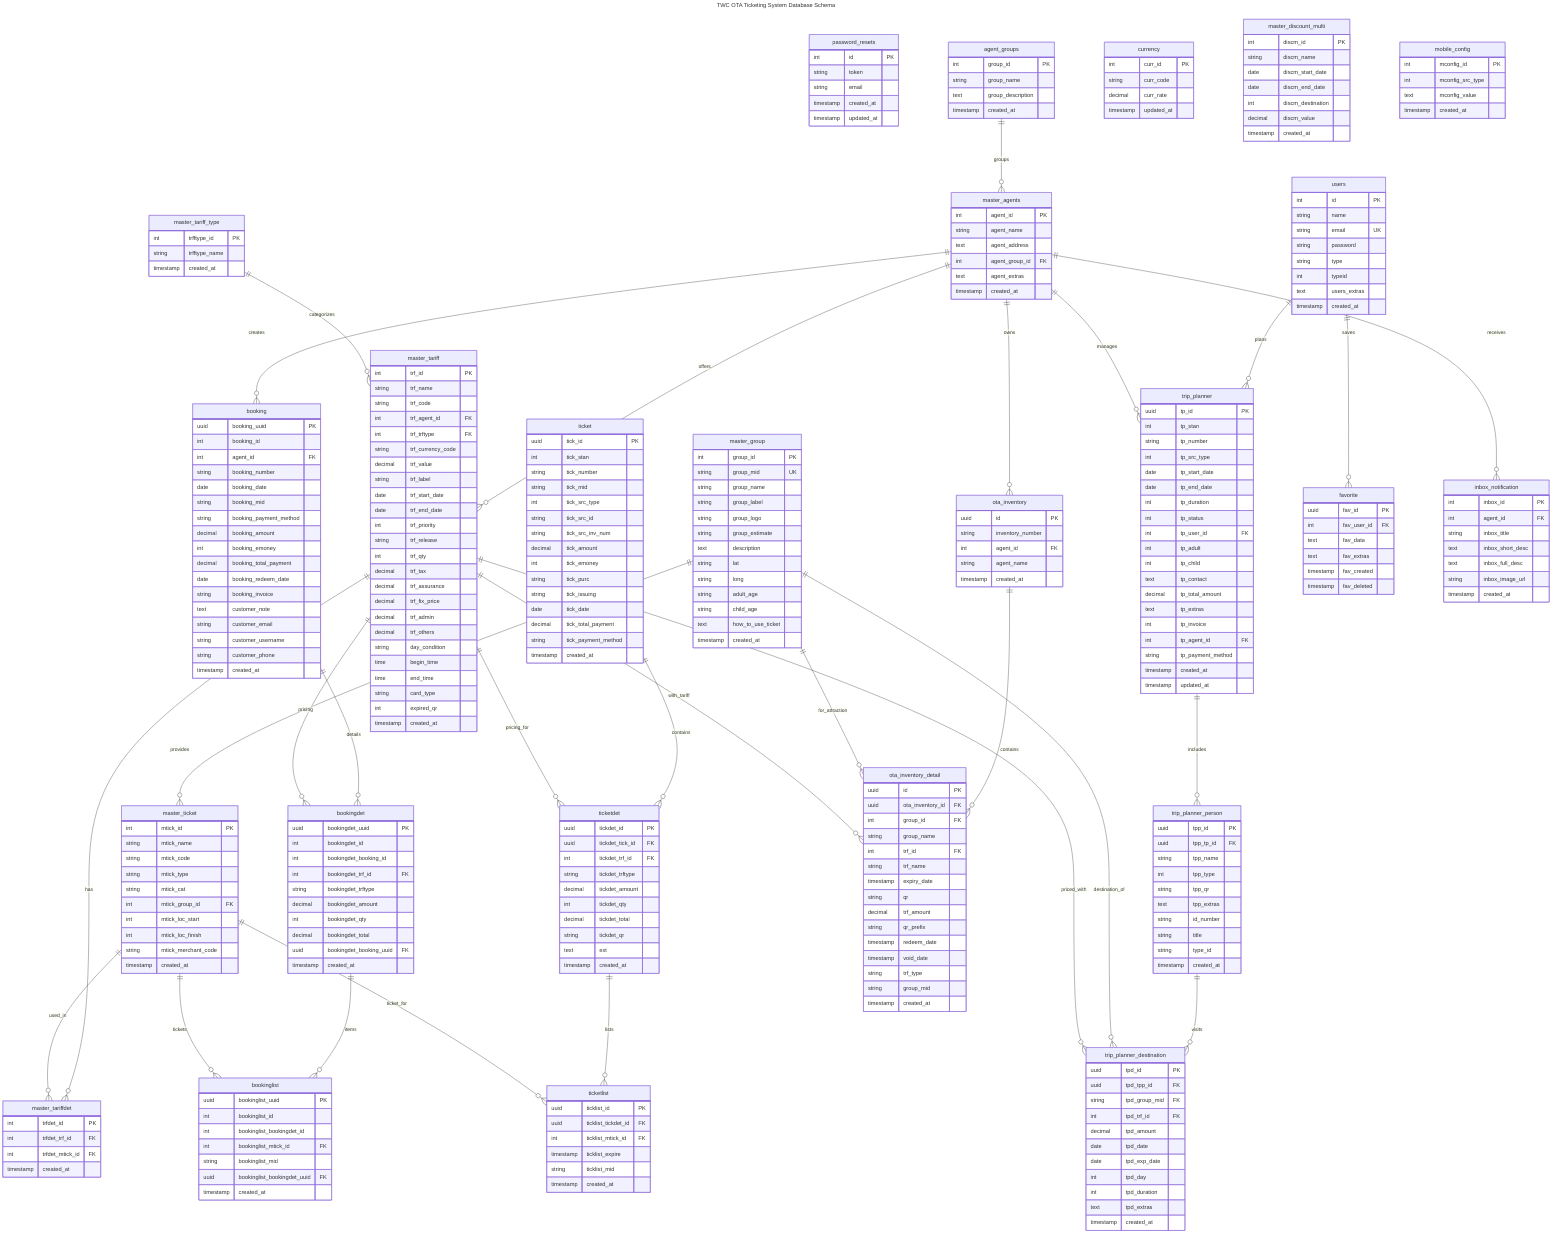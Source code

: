 ---
title: TWC OTA Ticketing System Database Schema
---
erDiagram
    %% USER MANAGEMENT
    users {
        int id PK
        string name
        string email UK
        string password
        string type
        int typeid
        text users_extras
        timestamp created_at
    }
    password_resets {
        int id PK
        string token
        string email
        timestamp created_at
        timestamp updated_at
    }

    %% AGENT MANAGEMENT
    agent_groups {
        int group_id PK
        string group_name
        text group_description
        timestamp created_at
    }
    master_agents {
        int agent_id PK
        string agent_name
        text agent_address
        int agent_group_id FK
        text agent_extras
        timestamp created_at
    }

    %% MASTER DATA
    master_group {
        int group_id PK
        string group_mid UK
        string group_name
        string group_label
        string group_logo
        string group_estimate
        text description
        string lat
        string long
        string adult_age
        string child_age
        text how_to_use_ticket
        timestamp created_at
    }
    master_ticket {
        int mtick_id PK
        string mtick_name
        string mtick_code
        string mtick_type
        string mtick_cat
        int mtick_group_id FK
        int mtick_loc_start
        int mtick_loc_finish
        string mtick_merchant_code
        timestamp created_at
    }
    master_tariff_type {
        int trfftype_id PK
        string trfftype_name
        timestamp created_at
    }
    master_tariff {
        int trf_id PK
        string trf_name
        string trf_code
        int trf_agent_id FK
        int trf_trftype FK
        string trf_currency_code
        decimal trf_value
        string trf_label
        date trf_start_date
        date trf_end_date
        int trf_priority
        string trf_release
        int trf_qty
        decimal trf_tax
        decimal trf_assurance
        decimal trf_fix_price
        decimal trf_admin
        decimal trf_others
        string day_condition
        time begin_time
        time end_time
        string card_type
        int expired_qr
        timestamp created_at
    }
    master_tariffdet {
        int trfdet_id PK
        int trfdet_trf_id FK
        int trfdet_mtick_id FK
        timestamp created_at
    }
    currency {
        int curr_id PK
        string curr_code
        decimal curr_rate
        timestamp updated_at
    }
    master_discount_multi {
        int discm_id PK
        string discm_name
        date discm_start_date
        date discm_end_date
        int discm_destination
        decimal discm_value
        timestamp created_at
    }

    %% BOOKING SYSTEM
    booking {
        uuid booking_uuid PK
        int booking_id
        int agent_id FK
        string booking_number
        date booking_date
        string booking_mid
        string booking_payment_method
        decimal booking_amount
        int booking_emoney
        decimal booking_total_payment
        date booking_redeem_date
        string booking_invoice
        text customer_note
        string customer_email
        string customer_username
        string customer_phone
        timestamp created_at
    }
    bookingdet {
        uuid bookingdet_uuid PK
        int bookingdet_id
        int bookingdet_booking_id
        int bookingdet_trf_id FK
        string bookingdet_trftype
        decimal bookingdet_amount
        int bookingdet_qty
        decimal bookingdet_total
        uuid bookingdet_booking_uuid FK
        timestamp created_at
    }
    bookinglist {
        uuid bookinglist_uuid PK
        int bookinglist_id
        int bookinglist_bookingdet_id
        int bookinglist_mtick_id FK
        string bookinglist_mid
        uuid bookinglist_bookingdet_uuid FK
        timestamp created_at
    }

    %% TRIP PLANNER
    trip_planner {
        uuid tp_id PK
        int tp_stan
        string tp_number
        int tp_src_type
        date tp_start_date
        date tp_end_date
        int tp_duration
        int tp_status
        int tp_user_id FK
        int tp_adult
        int tp_child
        text tp_contact
        decimal tp_total_amount
        text tp_extras
        int tp_invoice
        int tp_agent_id FK
        string tp_payment_method
        timestamp created_at
        timestamp updated_at
    }
    trip_planner_person {
        uuid tpp_id PK
        uuid tpp_tp_id FK
        string tpp_name
        int tpp_type
        string tpp_qr
        text tpp_extras
        string id_number
        string title
        string type_id
        timestamp created_at
    }
    trip_planner_destination {
        uuid tpd_id PK
        uuid tpd_tpp_id FK
        string tpd_group_mid FK
        int tpd_trf_id FK
        decimal tpd_amount
        date tpd_date
        date tpd_exp_date
        int tpd_day
        int tpd_duration
        text tpd_extras
        timestamp created_at
    }

    %% TICKETING SYSTEM
    ticket {
        uuid tick_id PK
        int tick_stan
        string tick_number
        string tick_mid
        int tick_src_type
        string tick_src_id
        string tick_src_inv_num
        decimal tick_amount
        int tick_emoney
        string tick_purc
        string tick_issuing
        date tick_date
        decimal tick_total_payment
        string tick_payment_method
        timestamp created_at
    }
    ticketdet {
        uuid tickdet_id PK
        uuid tickdet_tick_id FK
        int tickdet_trf_id FK
        string tickdet_trftype
        decimal tickdet_amount
        int tickdet_qty
        decimal tickdet_total
        string tickdet_qr
        text ext
        timestamp created_at
    }
    ticketlist {
        uuid ticklist_id PK
        uuid ticklist_tickdet_id FK
        int ticklist_mtick_id FK
        timestamp ticklist_expire
        string ticklist_mid
        timestamp created_at
    }

    %% INVENTORY MANAGEMENT
    ota_inventory {
        uuid id PK
        string inventory_number
        int agent_id FK
        string agent_name
        timestamp created_at
    }
    ota_inventory_detail {
        uuid id PK
        uuid ota_inventory_id FK
        int group_id FK
        string group_name
        int trf_id FK
        string trf_name
        timestamp expiry_date
        string qr
        decimal trf_amount
        string qr_prefix
        timestamp redeem_date
        timestamp void_date
        string trf_type
        string group_mid
        timestamp created_at
    }

    %% USER PREFERENCES AND NOTIFICATIONS
    favorite {
        uuid fav_id PK
        int fav_user_id FK
        text fav_data
        text fav_extras
        timestamp fav_created
        timestamp fav_deleted
    }
    inbox_notification {
        int inbox_id PK
        int agent_id FK
        string inbox_title
        text inbox_short_desc
        text inbox_full_desc
        string inbox_image_url
        timestamp created_at
    }
    mobile_config {
        int mconfig_id PK
        int mconfig_src_type
        text mconfig_value
        timestamp created_at
    }

    %% RELATIONSHIPS - USER MANAGEMENT
    users ||--o{ favorite : saves
    users ||--o{ trip_planner : plans
    
    %% RELATIONSHIPS - AGENT MANAGEMENT
    agent_groups ||--o{ master_agents : groups
    master_agents ||--o{ booking : creates
    master_agents ||--o{ master_tariff : offers
    master_agents ||--o{ trip_planner : manages
    master_agents ||--o{ inbox_notification : receives
    master_agents ||--o{ ota_inventory : owns

    %% RELATIONSHIPS - MASTER DATA
    master_group ||--o{ master_ticket : provides
    master_tariff_type ||--o{ master_tariff : categorizes
    master_tariff ||--o{ master_tariffdet : has
    master_ticket ||--o{ master_tariffdet : used_in
    
    %% RELATIONSHIPS - BOOKING SYSTEM
    booking ||--o{ bookingdet : details
    bookingdet ||--o{ bookinglist : items
    master_tariff ||--o{ bookingdet : pricing
    master_ticket ||--o{ bookinglist : tickets

    %% RELATIONSHIPS - TRIP PLANNER
    trip_planner ||--o{ trip_planner_person : includes
    trip_planner_person ||--o{ trip_planner_destination : visits
    master_group ||--o{ trip_planner_destination : destination_of
    master_tariff ||--o{ trip_planner_destination : priced_with

    %% RELATIONSHIPS - TICKETING
    ticket ||--o{ ticketdet : contains
    ticketdet ||--o{ ticketlist : lists
    master_tariff ||--o{ ticketdet : pricing_for
    master_ticket ||--o{ ticketlist : ticket_for

    %% RELATIONSHIPS - INVENTORY
    ota_inventory ||--o{ ota_inventory_detail : contains
    master_group ||--o{ ota_inventory_detail : for_attraction
    master_tariff ||--o{ ota_inventory_detail : with_tariff